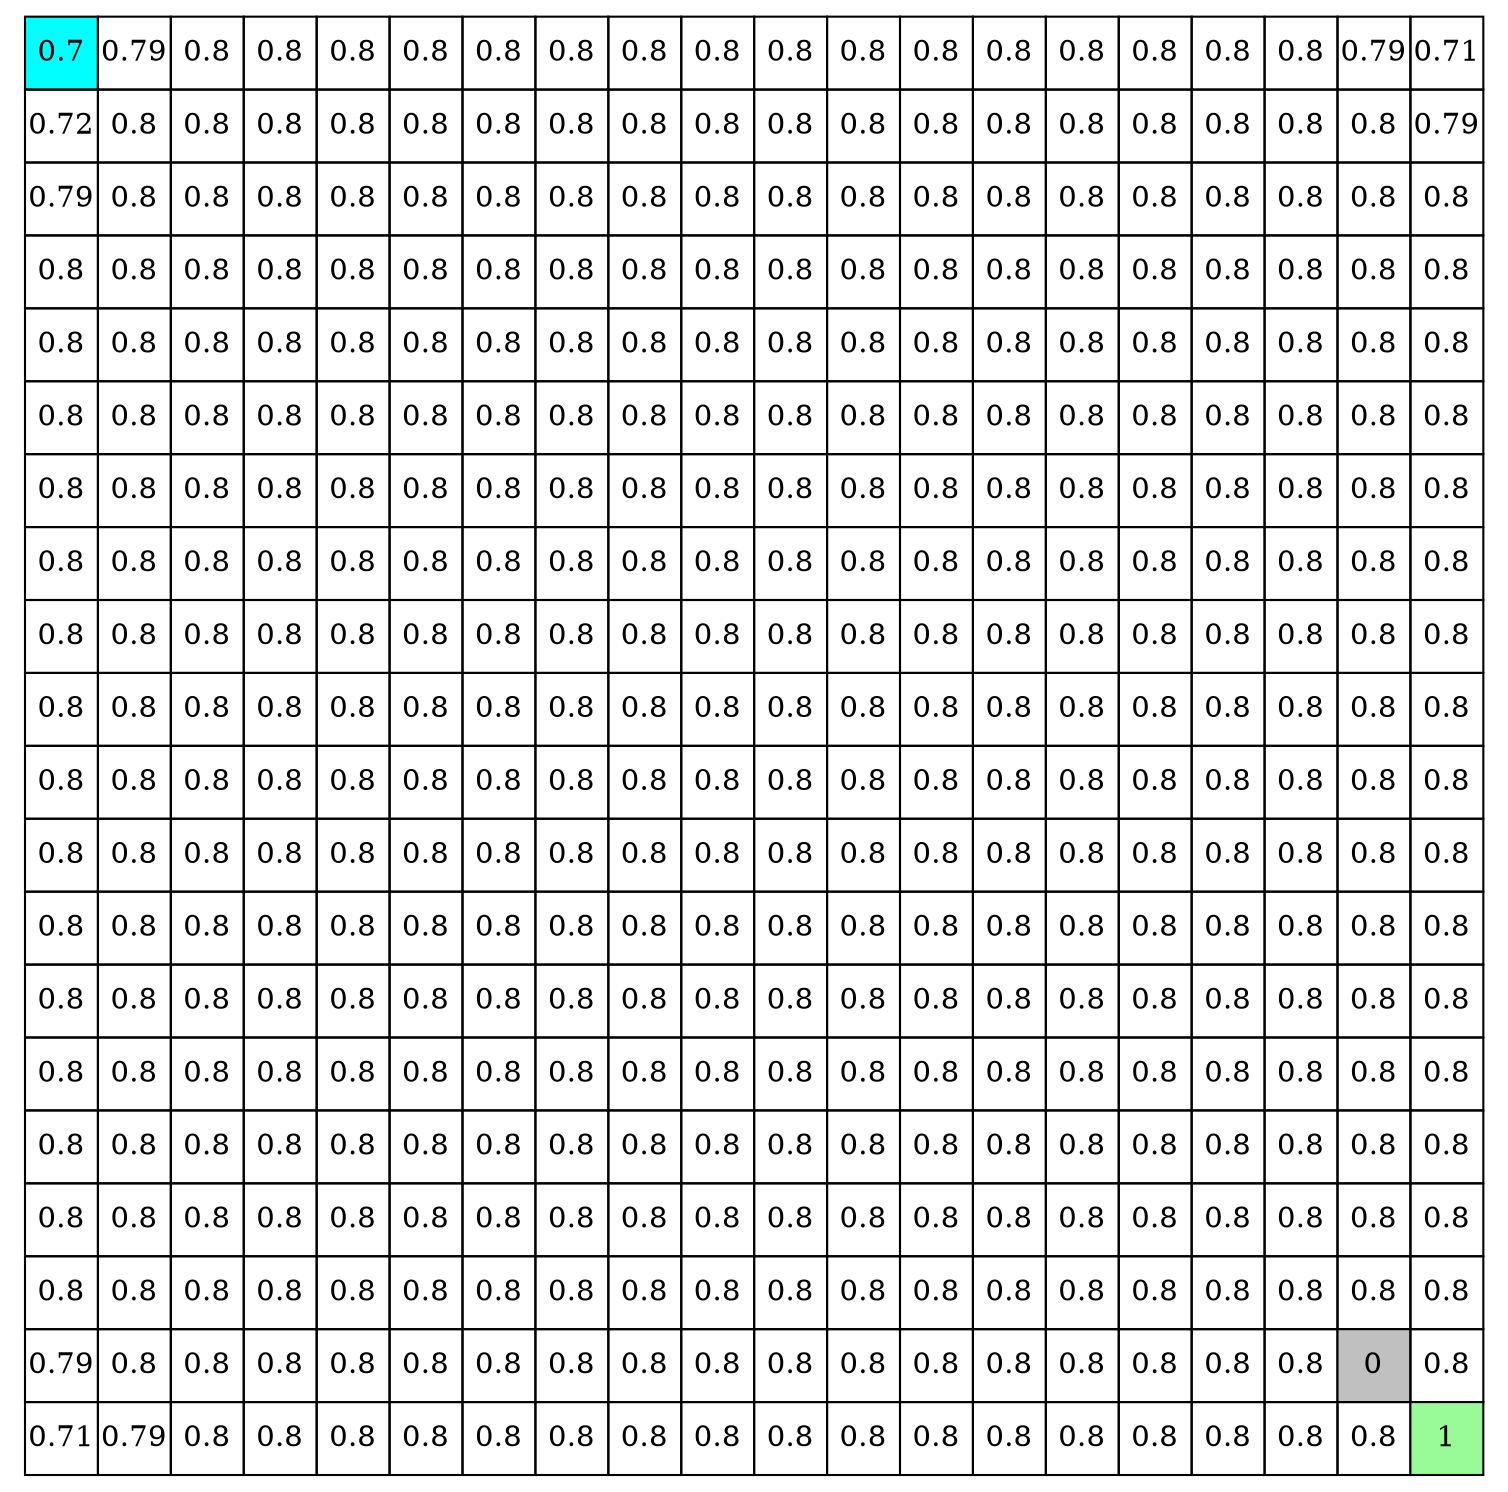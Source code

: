 digraph G
{
node [shape=plaintext]
a[label=<<TABLE BORDER="0" CELLBORDER="1" CELLSPACING="0">
<TR>
<TD width="35" height="35" fixedsize="true" BGCOLOR="cyan">0.7</TD>
<TD width="35" height="35" fixedsize="true">0.79</TD>
<TD width="35" height="35" fixedsize="true">0.8</TD>
<TD width="35" height="35" fixedsize="true">0.8</TD>
<TD width="35" height="35" fixedsize="true">0.8</TD>
<TD width="35" height="35" fixedsize="true">0.8</TD>
<TD width="35" height="35" fixedsize="true">0.8</TD>
<TD width="35" height="35" fixedsize="true">0.8</TD>
<TD width="35" height="35" fixedsize="true">0.8</TD>
<TD width="35" height="35" fixedsize="true">0.8</TD>
<TD width="35" height="35" fixedsize="true">0.8</TD>
<TD width="35" height="35" fixedsize="true">0.8</TD>
<TD width="35" height="35" fixedsize="true">0.8</TD>
<TD width="35" height="35" fixedsize="true">0.8</TD>
<TD width="35" height="35" fixedsize="true">0.8</TD>
<TD width="35" height="35" fixedsize="true">0.8</TD>
<TD width="35" height="35" fixedsize="true">0.8</TD>
<TD width="35" height="35" fixedsize="true">0.8</TD>
<TD width="35" height="35" fixedsize="true">0.79</TD>
<TD width="35" height="35" fixedsize="true">0.71</TD>
</TR>
<TR>
<TD width="35" height="35" fixedsize="true">0.72</TD>
<TD width="35" height="35" fixedsize="true">0.8</TD>
<TD width="35" height="35" fixedsize="true">0.8</TD>
<TD width="35" height="35" fixedsize="true">0.8</TD>
<TD width="35" height="35" fixedsize="true">0.8</TD>
<TD width="35" height="35" fixedsize="true">0.8</TD>
<TD width="35" height="35" fixedsize="true">0.8</TD>
<TD width="35" height="35" fixedsize="true">0.8</TD>
<TD width="35" height="35" fixedsize="true">0.8</TD>
<TD width="35" height="35" fixedsize="true">0.8</TD>
<TD width="35" height="35" fixedsize="true">0.8</TD>
<TD width="35" height="35" fixedsize="true">0.8</TD>
<TD width="35" height="35" fixedsize="true">0.8</TD>
<TD width="35" height="35" fixedsize="true">0.8</TD>
<TD width="35" height="35" fixedsize="true">0.8</TD>
<TD width="35" height="35" fixedsize="true">0.8</TD>
<TD width="35" height="35" fixedsize="true">0.8</TD>
<TD width="35" height="35" fixedsize="true">0.8</TD>
<TD width="35" height="35" fixedsize="true">0.8</TD>
<TD width="35" height="35" fixedsize="true">0.79</TD>
</TR>
<TR>
<TD width="35" height="35" fixedsize="true">0.79</TD>
<TD width="35" height="35" fixedsize="true">0.8</TD>
<TD width="35" height="35" fixedsize="true">0.8</TD>
<TD width="35" height="35" fixedsize="true">0.8</TD>
<TD width="35" height="35" fixedsize="true">0.8</TD>
<TD width="35" height="35" fixedsize="true">0.8</TD>
<TD width="35" height="35" fixedsize="true">0.8</TD>
<TD width="35" height="35" fixedsize="true">0.8</TD>
<TD width="35" height="35" fixedsize="true">0.8</TD>
<TD width="35" height="35" fixedsize="true">0.8</TD>
<TD width="35" height="35" fixedsize="true">0.8</TD>
<TD width="35" height="35" fixedsize="true">0.8</TD>
<TD width="35" height="35" fixedsize="true">0.8</TD>
<TD width="35" height="35" fixedsize="true">0.8</TD>
<TD width="35" height="35" fixedsize="true">0.8</TD>
<TD width="35" height="35" fixedsize="true">0.8</TD>
<TD width="35" height="35" fixedsize="true">0.8</TD>
<TD width="35" height="35" fixedsize="true">0.8</TD>
<TD width="35" height="35" fixedsize="true">0.8</TD>
<TD width="35" height="35" fixedsize="true">0.8</TD>
</TR>
<TR>
<TD width="35" height="35" fixedsize="true">0.8</TD>
<TD width="35" height="35" fixedsize="true">0.8</TD>
<TD width="35" height="35" fixedsize="true">0.8</TD>
<TD width="35" height="35" fixedsize="true">0.8</TD>
<TD width="35" height="35" fixedsize="true">0.8</TD>
<TD width="35" height="35" fixedsize="true">0.8</TD>
<TD width="35" height="35" fixedsize="true">0.8</TD>
<TD width="35" height="35" fixedsize="true">0.8</TD>
<TD width="35" height="35" fixedsize="true">0.8</TD>
<TD width="35" height="35" fixedsize="true">0.8</TD>
<TD width="35" height="35" fixedsize="true">0.8</TD>
<TD width="35" height="35" fixedsize="true">0.8</TD>
<TD width="35" height="35" fixedsize="true">0.8</TD>
<TD width="35" height="35" fixedsize="true">0.8</TD>
<TD width="35" height="35" fixedsize="true">0.8</TD>
<TD width="35" height="35" fixedsize="true">0.8</TD>
<TD width="35" height="35" fixedsize="true">0.8</TD>
<TD width="35" height="35" fixedsize="true">0.8</TD>
<TD width="35" height="35" fixedsize="true">0.8</TD>
<TD width="35" height="35" fixedsize="true">0.8</TD>
</TR>
<TR>
<TD width="35" height="35" fixedsize="true">0.8</TD>
<TD width="35" height="35" fixedsize="true">0.8</TD>
<TD width="35" height="35" fixedsize="true">0.8</TD>
<TD width="35" height="35" fixedsize="true">0.8</TD>
<TD width="35" height="35" fixedsize="true">0.8</TD>
<TD width="35" height="35" fixedsize="true">0.8</TD>
<TD width="35" height="35" fixedsize="true">0.8</TD>
<TD width="35" height="35" fixedsize="true">0.8</TD>
<TD width="35" height="35" fixedsize="true">0.8</TD>
<TD width="35" height="35" fixedsize="true">0.8</TD>
<TD width="35" height="35" fixedsize="true">0.8</TD>
<TD width="35" height="35" fixedsize="true">0.8</TD>
<TD width="35" height="35" fixedsize="true">0.8</TD>
<TD width="35" height="35" fixedsize="true">0.8</TD>
<TD width="35" height="35" fixedsize="true">0.8</TD>
<TD width="35" height="35" fixedsize="true">0.8</TD>
<TD width="35" height="35" fixedsize="true">0.8</TD>
<TD width="35" height="35" fixedsize="true">0.8</TD>
<TD width="35" height="35" fixedsize="true">0.8</TD>
<TD width="35" height="35" fixedsize="true">0.8</TD>
</TR>
<TR>
<TD width="35" height="35" fixedsize="true">0.8</TD>
<TD width="35" height="35" fixedsize="true">0.8</TD>
<TD width="35" height="35" fixedsize="true">0.8</TD>
<TD width="35" height="35" fixedsize="true">0.8</TD>
<TD width="35" height="35" fixedsize="true">0.8</TD>
<TD width="35" height="35" fixedsize="true">0.8</TD>
<TD width="35" height="35" fixedsize="true">0.8</TD>
<TD width="35" height="35" fixedsize="true">0.8</TD>
<TD width="35" height="35" fixedsize="true">0.8</TD>
<TD width="35" height="35" fixedsize="true">0.8</TD>
<TD width="35" height="35" fixedsize="true">0.8</TD>
<TD width="35" height="35" fixedsize="true">0.8</TD>
<TD width="35" height="35" fixedsize="true">0.8</TD>
<TD width="35" height="35" fixedsize="true">0.8</TD>
<TD width="35" height="35" fixedsize="true">0.8</TD>
<TD width="35" height="35" fixedsize="true">0.8</TD>
<TD width="35" height="35" fixedsize="true">0.8</TD>
<TD width="35" height="35" fixedsize="true">0.8</TD>
<TD width="35" height="35" fixedsize="true">0.8</TD>
<TD width="35" height="35" fixedsize="true">0.8</TD>
</TR>
<TR>
<TD width="35" height="35" fixedsize="true">0.8</TD>
<TD width="35" height="35" fixedsize="true">0.8</TD>
<TD width="35" height="35" fixedsize="true">0.8</TD>
<TD width="35" height="35" fixedsize="true">0.8</TD>
<TD width="35" height="35" fixedsize="true">0.8</TD>
<TD width="35" height="35" fixedsize="true">0.8</TD>
<TD width="35" height="35" fixedsize="true">0.8</TD>
<TD width="35" height="35" fixedsize="true">0.8</TD>
<TD width="35" height="35" fixedsize="true">0.8</TD>
<TD width="35" height="35" fixedsize="true">0.8</TD>
<TD width="35" height="35" fixedsize="true">0.8</TD>
<TD width="35" height="35" fixedsize="true">0.8</TD>
<TD width="35" height="35" fixedsize="true">0.8</TD>
<TD width="35" height="35" fixedsize="true">0.8</TD>
<TD width="35" height="35" fixedsize="true">0.8</TD>
<TD width="35" height="35" fixedsize="true">0.8</TD>
<TD width="35" height="35" fixedsize="true">0.8</TD>
<TD width="35" height="35" fixedsize="true">0.8</TD>
<TD width="35" height="35" fixedsize="true">0.8</TD>
<TD width="35" height="35" fixedsize="true">0.8</TD>
</TR>
<TR>
<TD width="35" height="35" fixedsize="true">0.8</TD>
<TD width="35" height="35" fixedsize="true">0.8</TD>
<TD width="35" height="35" fixedsize="true">0.8</TD>
<TD width="35" height="35" fixedsize="true">0.8</TD>
<TD width="35" height="35" fixedsize="true">0.8</TD>
<TD width="35" height="35" fixedsize="true">0.8</TD>
<TD width="35" height="35" fixedsize="true">0.8</TD>
<TD width="35" height="35" fixedsize="true">0.8</TD>
<TD width="35" height="35" fixedsize="true">0.8</TD>
<TD width="35" height="35" fixedsize="true">0.8</TD>
<TD width="35" height="35" fixedsize="true">0.8</TD>
<TD width="35" height="35" fixedsize="true">0.8</TD>
<TD width="35" height="35" fixedsize="true">0.8</TD>
<TD width="35" height="35" fixedsize="true">0.8</TD>
<TD width="35" height="35" fixedsize="true">0.8</TD>
<TD width="35" height="35" fixedsize="true">0.8</TD>
<TD width="35" height="35" fixedsize="true">0.8</TD>
<TD width="35" height="35" fixedsize="true">0.8</TD>
<TD width="35" height="35" fixedsize="true">0.8</TD>
<TD width="35" height="35" fixedsize="true">0.8</TD>
</TR>
<TR>
<TD width="35" height="35" fixedsize="true">0.8</TD>
<TD width="35" height="35" fixedsize="true">0.8</TD>
<TD width="35" height="35" fixedsize="true">0.8</TD>
<TD width="35" height="35" fixedsize="true">0.8</TD>
<TD width="35" height="35" fixedsize="true">0.8</TD>
<TD width="35" height="35" fixedsize="true">0.8</TD>
<TD width="35" height="35" fixedsize="true">0.8</TD>
<TD width="35" height="35" fixedsize="true">0.8</TD>
<TD width="35" height="35" fixedsize="true">0.8</TD>
<TD width="35" height="35" fixedsize="true">0.8</TD>
<TD width="35" height="35" fixedsize="true">0.8</TD>
<TD width="35" height="35" fixedsize="true">0.8</TD>
<TD width="35" height="35" fixedsize="true">0.8</TD>
<TD width="35" height="35" fixedsize="true">0.8</TD>
<TD width="35" height="35" fixedsize="true">0.8</TD>
<TD width="35" height="35" fixedsize="true">0.8</TD>
<TD width="35" height="35" fixedsize="true">0.8</TD>
<TD width="35" height="35" fixedsize="true">0.8</TD>
<TD width="35" height="35" fixedsize="true">0.8</TD>
<TD width="35" height="35" fixedsize="true">0.8</TD>
</TR>
<TR>
<TD width="35" height="35" fixedsize="true">0.8</TD>
<TD width="35" height="35" fixedsize="true">0.8</TD>
<TD width="35" height="35" fixedsize="true">0.8</TD>
<TD width="35" height="35" fixedsize="true">0.8</TD>
<TD width="35" height="35" fixedsize="true">0.8</TD>
<TD width="35" height="35" fixedsize="true">0.8</TD>
<TD width="35" height="35" fixedsize="true">0.8</TD>
<TD width="35" height="35" fixedsize="true">0.8</TD>
<TD width="35" height="35" fixedsize="true">0.8</TD>
<TD width="35" height="35" fixedsize="true">0.8</TD>
<TD width="35" height="35" fixedsize="true">0.8</TD>
<TD width="35" height="35" fixedsize="true">0.8</TD>
<TD width="35" height="35" fixedsize="true">0.8</TD>
<TD width="35" height="35" fixedsize="true">0.8</TD>
<TD width="35" height="35" fixedsize="true">0.8</TD>
<TD width="35" height="35" fixedsize="true">0.8</TD>
<TD width="35" height="35" fixedsize="true">0.8</TD>
<TD width="35" height="35" fixedsize="true">0.8</TD>
<TD width="35" height="35" fixedsize="true">0.8</TD>
<TD width="35" height="35" fixedsize="true">0.8</TD>
</TR>
<TR>
<TD width="35" height="35" fixedsize="true">0.8</TD>
<TD width="35" height="35" fixedsize="true">0.8</TD>
<TD width="35" height="35" fixedsize="true">0.8</TD>
<TD width="35" height="35" fixedsize="true">0.8</TD>
<TD width="35" height="35" fixedsize="true">0.8</TD>
<TD width="35" height="35" fixedsize="true">0.8</TD>
<TD width="35" height="35" fixedsize="true">0.8</TD>
<TD width="35" height="35" fixedsize="true">0.8</TD>
<TD width="35" height="35" fixedsize="true">0.8</TD>
<TD width="35" height="35" fixedsize="true">0.8</TD>
<TD width="35" height="35" fixedsize="true">0.8</TD>
<TD width="35" height="35" fixedsize="true">0.8</TD>
<TD width="35" height="35" fixedsize="true">0.8</TD>
<TD width="35" height="35" fixedsize="true">0.8</TD>
<TD width="35" height="35" fixedsize="true">0.8</TD>
<TD width="35" height="35" fixedsize="true">0.8</TD>
<TD width="35" height="35" fixedsize="true">0.8</TD>
<TD width="35" height="35" fixedsize="true">0.8</TD>
<TD width="35" height="35" fixedsize="true">0.8</TD>
<TD width="35" height="35" fixedsize="true">0.8</TD>
</TR>
<TR>
<TD width="35" height="35" fixedsize="true">0.8</TD>
<TD width="35" height="35" fixedsize="true">0.8</TD>
<TD width="35" height="35" fixedsize="true">0.8</TD>
<TD width="35" height="35" fixedsize="true">0.8</TD>
<TD width="35" height="35" fixedsize="true">0.8</TD>
<TD width="35" height="35" fixedsize="true">0.8</TD>
<TD width="35" height="35" fixedsize="true">0.8</TD>
<TD width="35" height="35" fixedsize="true">0.8</TD>
<TD width="35" height="35" fixedsize="true">0.8</TD>
<TD width="35" height="35" fixedsize="true">0.8</TD>
<TD width="35" height="35" fixedsize="true">0.8</TD>
<TD width="35" height="35" fixedsize="true">0.8</TD>
<TD width="35" height="35" fixedsize="true">0.8</TD>
<TD width="35" height="35" fixedsize="true">0.8</TD>
<TD width="35" height="35" fixedsize="true">0.8</TD>
<TD width="35" height="35" fixedsize="true">0.8</TD>
<TD width="35" height="35" fixedsize="true">0.8</TD>
<TD width="35" height="35" fixedsize="true">0.8</TD>
<TD width="35" height="35" fixedsize="true">0.8</TD>
<TD width="35" height="35" fixedsize="true">0.8</TD>
</TR>
<TR>
<TD width="35" height="35" fixedsize="true">0.8</TD>
<TD width="35" height="35" fixedsize="true">0.8</TD>
<TD width="35" height="35" fixedsize="true">0.8</TD>
<TD width="35" height="35" fixedsize="true">0.8</TD>
<TD width="35" height="35" fixedsize="true">0.8</TD>
<TD width="35" height="35" fixedsize="true">0.8</TD>
<TD width="35" height="35" fixedsize="true">0.8</TD>
<TD width="35" height="35" fixedsize="true">0.8</TD>
<TD width="35" height="35" fixedsize="true">0.8</TD>
<TD width="35" height="35" fixedsize="true">0.8</TD>
<TD width="35" height="35" fixedsize="true">0.8</TD>
<TD width="35" height="35" fixedsize="true">0.8</TD>
<TD width="35" height="35" fixedsize="true">0.8</TD>
<TD width="35" height="35" fixedsize="true">0.8</TD>
<TD width="35" height="35" fixedsize="true">0.8</TD>
<TD width="35" height="35" fixedsize="true">0.8</TD>
<TD width="35" height="35" fixedsize="true">0.8</TD>
<TD width="35" height="35" fixedsize="true">0.8</TD>
<TD width="35" height="35" fixedsize="true">0.8</TD>
<TD width="35" height="35" fixedsize="true">0.8</TD>
</TR>
<TR>
<TD width="35" height="35" fixedsize="true">0.8</TD>
<TD width="35" height="35" fixedsize="true">0.8</TD>
<TD width="35" height="35" fixedsize="true">0.8</TD>
<TD width="35" height="35" fixedsize="true">0.8</TD>
<TD width="35" height="35" fixedsize="true">0.8</TD>
<TD width="35" height="35" fixedsize="true">0.8</TD>
<TD width="35" height="35" fixedsize="true">0.8</TD>
<TD width="35" height="35" fixedsize="true">0.8</TD>
<TD width="35" height="35" fixedsize="true">0.8</TD>
<TD width="35" height="35" fixedsize="true">0.8</TD>
<TD width="35" height="35" fixedsize="true">0.8</TD>
<TD width="35" height="35" fixedsize="true">0.8</TD>
<TD width="35" height="35" fixedsize="true">0.8</TD>
<TD width="35" height="35" fixedsize="true">0.8</TD>
<TD width="35" height="35" fixedsize="true">0.8</TD>
<TD width="35" height="35" fixedsize="true">0.8</TD>
<TD width="35" height="35" fixedsize="true">0.8</TD>
<TD width="35" height="35" fixedsize="true">0.8</TD>
<TD width="35" height="35" fixedsize="true">0.8</TD>
<TD width="35" height="35" fixedsize="true">0.8</TD>
</TR>
<TR>
<TD width="35" height="35" fixedsize="true">0.8</TD>
<TD width="35" height="35" fixedsize="true">0.8</TD>
<TD width="35" height="35" fixedsize="true">0.8</TD>
<TD width="35" height="35" fixedsize="true">0.8</TD>
<TD width="35" height="35" fixedsize="true">0.8</TD>
<TD width="35" height="35" fixedsize="true">0.8</TD>
<TD width="35" height="35" fixedsize="true">0.8</TD>
<TD width="35" height="35" fixedsize="true">0.8</TD>
<TD width="35" height="35" fixedsize="true">0.8</TD>
<TD width="35" height="35" fixedsize="true">0.8</TD>
<TD width="35" height="35" fixedsize="true">0.8</TD>
<TD width="35" height="35" fixedsize="true">0.8</TD>
<TD width="35" height="35" fixedsize="true">0.8</TD>
<TD width="35" height="35" fixedsize="true">0.8</TD>
<TD width="35" height="35" fixedsize="true">0.8</TD>
<TD width="35" height="35" fixedsize="true">0.8</TD>
<TD width="35" height="35" fixedsize="true">0.8</TD>
<TD width="35" height="35" fixedsize="true">0.8</TD>
<TD width="35" height="35" fixedsize="true">0.8</TD>
<TD width="35" height="35" fixedsize="true">0.8</TD>
</TR>
<TR>
<TD width="35" height="35" fixedsize="true">0.8</TD>
<TD width="35" height="35" fixedsize="true">0.8</TD>
<TD width="35" height="35" fixedsize="true">0.8</TD>
<TD width="35" height="35" fixedsize="true">0.8</TD>
<TD width="35" height="35" fixedsize="true">0.8</TD>
<TD width="35" height="35" fixedsize="true">0.8</TD>
<TD width="35" height="35" fixedsize="true">0.8</TD>
<TD width="35" height="35" fixedsize="true">0.8</TD>
<TD width="35" height="35" fixedsize="true">0.8</TD>
<TD width="35" height="35" fixedsize="true">0.8</TD>
<TD width="35" height="35" fixedsize="true">0.8</TD>
<TD width="35" height="35" fixedsize="true">0.8</TD>
<TD width="35" height="35" fixedsize="true">0.8</TD>
<TD width="35" height="35" fixedsize="true">0.8</TD>
<TD width="35" height="35" fixedsize="true">0.8</TD>
<TD width="35" height="35" fixedsize="true">0.8</TD>
<TD width="35" height="35" fixedsize="true">0.8</TD>
<TD width="35" height="35" fixedsize="true">0.8</TD>
<TD width="35" height="35" fixedsize="true">0.8</TD>
<TD width="35" height="35" fixedsize="true">0.8</TD>
</TR>
<TR>
<TD width="35" height="35" fixedsize="true">0.8</TD>
<TD width="35" height="35" fixedsize="true">0.8</TD>
<TD width="35" height="35" fixedsize="true">0.8</TD>
<TD width="35" height="35" fixedsize="true">0.8</TD>
<TD width="35" height="35" fixedsize="true">0.8</TD>
<TD width="35" height="35" fixedsize="true">0.8</TD>
<TD width="35" height="35" fixedsize="true">0.8</TD>
<TD width="35" height="35" fixedsize="true">0.8</TD>
<TD width="35" height="35" fixedsize="true">0.8</TD>
<TD width="35" height="35" fixedsize="true">0.8</TD>
<TD width="35" height="35" fixedsize="true">0.8</TD>
<TD width="35" height="35" fixedsize="true">0.8</TD>
<TD width="35" height="35" fixedsize="true">0.8</TD>
<TD width="35" height="35" fixedsize="true">0.8</TD>
<TD width="35" height="35" fixedsize="true">0.8</TD>
<TD width="35" height="35" fixedsize="true">0.8</TD>
<TD width="35" height="35" fixedsize="true">0.8</TD>
<TD width="35" height="35" fixedsize="true">0.8</TD>
<TD width="35" height="35" fixedsize="true">0.8</TD>
<TD width="35" height="35" fixedsize="true">0.8</TD>
</TR>
<TR>
<TD width="35" height="35" fixedsize="true">0.8</TD>
<TD width="35" height="35" fixedsize="true">0.8</TD>
<TD width="35" height="35" fixedsize="true">0.8</TD>
<TD width="35" height="35" fixedsize="true">0.8</TD>
<TD width="35" height="35" fixedsize="true">0.8</TD>
<TD width="35" height="35" fixedsize="true">0.8</TD>
<TD width="35" height="35" fixedsize="true">0.8</TD>
<TD width="35" height="35" fixedsize="true">0.8</TD>
<TD width="35" height="35" fixedsize="true">0.8</TD>
<TD width="35" height="35" fixedsize="true">0.8</TD>
<TD width="35" height="35" fixedsize="true">0.8</TD>
<TD width="35" height="35" fixedsize="true">0.8</TD>
<TD width="35" height="35" fixedsize="true">0.8</TD>
<TD width="35" height="35" fixedsize="true">0.8</TD>
<TD width="35" height="35" fixedsize="true">0.8</TD>
<TD width="35" height="35" fixedsize="true">0.8</TD>
<TD width="35" height="35" fixedsize="true">0.8</TD>
<TD width="35" height="35" fixedsize="true">0.8</TD>
<TD width="35" height="35" fixedsize="true">0.8</TD>
<TD width="35" height="35" fixedsize="true">0.8</TD>
</TR>
<TR>
<TD width="35" height="35" fixedsize="true">0.79</TD>
<TD width="35" height="35" fixedsize="true">0.8</TD>
<TD width="35" height="35" fixedsize="true">0.8</TD>
<TD width="35" height="35" fixedsize="true">0.8</TD>
<TD width="35" height="35" fixedsize="true">0.8</TD>
<TD width="35" height="35" fixedsize="true">0.8</TD>
<TD width="35" height="35" fixedsize="true">0.8</TD>
<TD width="35" height="35" fixedsize="true">0.8</TD>
<TD width="35" height="35" fixedsize="true">0.8</TD>
<TD width="35" height="35" fixedsize="true">0.8</TD>
<TD width="35" height="35" fixedsize="true">0.8</TD>
<TD width="35" height="35" fixedsize="true">0.8</TD>
<TD width="35" height="35" fixedsize="true">0.8</TD>
<TD width="35" height="35" fixedsize="true">0.8</TD>
<TD width="35" height="35" fixedsize="true">0.8</TD>
<TD width="35" height="35" fixedsize="true">0.8</TD>
<TD width="35" height="35" fixedsize="true">0.8</TD>
<TD width="35" height="35" fixedsize="true">0.8</TD>
<TD width="35" height="35" fixedsize="true" BGCOLOR="gray">0</TD>
<TD width="35" height="35" fixedsize="true">0.8</TD>
</TR>
<TR>
<TD width="35" height="35" fixedsize="true">0.71</TD>
<TD width="35" height="35" fixedsize="true">0.79</TD>
<TD width="35" height="35" fixedsize="true">0.8</TD>
<TD width="35" height="35" fixedsize="true">0.8</TD>
<TD width="35" height="35" fixedsize="true">0.8</TD>
<TD width="35" height="35" fixedsize="true">0.8</TD>
<TD width="35" height="35" fixedsize="true">0.8</TD>
<TD width="35" height="35" fixedsize="true">0.8</TD>
<TD width="35" height="35" fixedsize="true">0.8</TD>
<TD width="35" height="35" fixedsize="true">0.8</TD>
<TD width="35" height="35" fixedsize="true">0.8</TD>
<TD width="35" height="35" fixedsize="true">0.8</TD>
<TD width="35" height="35" fixedsize="true">0.8</TD>
<TD width="35" height="35" fixedsize="true">0.8</TD>
<TD width="35" height="35" fixedsize="true">0.8</TD>
<TD width="35" height="35" fixedsize="true">0.8</TD>
<TD width="35" height="35" fixedsize="true">0.8</TD>
<TD width="35" height="35" fixedsize="true">0.8</TD>
<TD width="35" height="35" fixedsize="true">0.8</TD>
<TD width="35" height="35" fixedsize="true" BGCOLOR="palegreen">1</TD>
</TR>
 </TABLE>>];
}
